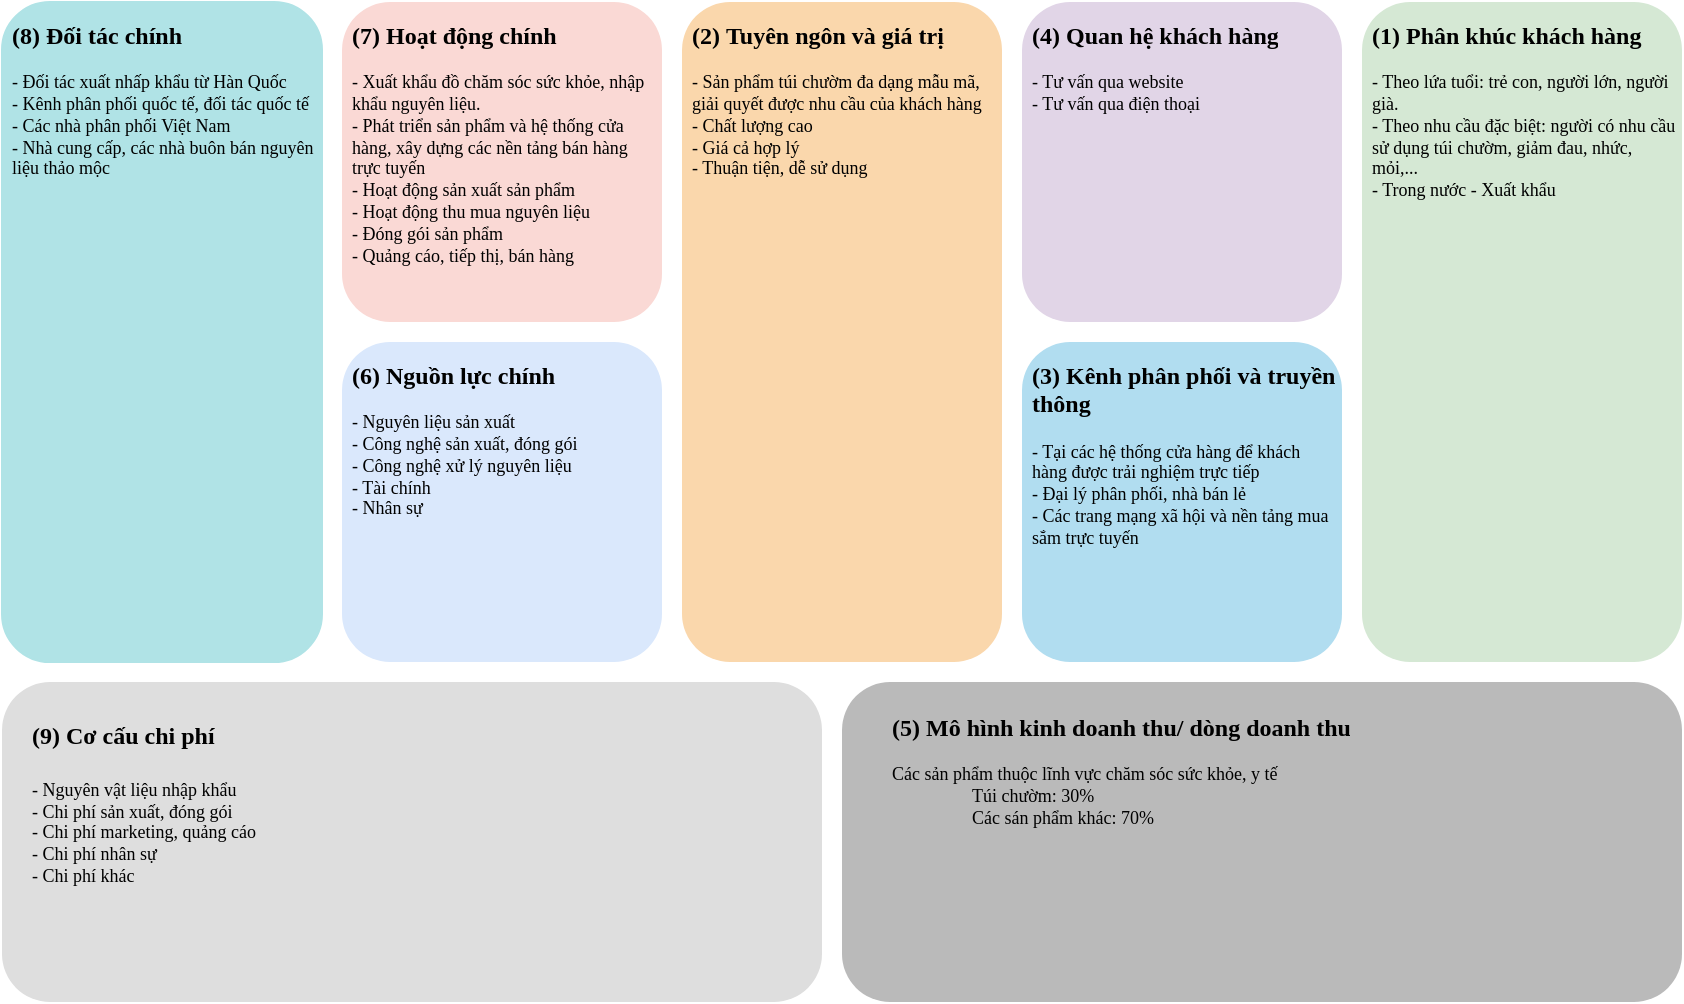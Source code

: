<mxfile version="22.1.18" type="github">
  <diagram name="Trang-1" id="ue-PVzVK6_c3LgEE7neb">
    <mxGraphModel dx="746" dy="459" grid="1" gridSize="10" guides="1" tooltips="1" connect="1" arrows="1" fold="1" page="1" pageScale="1" pageWidth="1654" pageHeight="2336" math="0" shadow="0">
      <root>
        <mxCell id="0" />
        <mxCell id="1" parent="0" />
        <mxCell id="c03SfvyZEpFK4PKsJmks-2" value="" style="rounded=1;whiteSpace=wrap;html=1;fillColor=#b0e3e6;strokeColor=#b0e3e6;align=left;" vertex="1" parent="1">
          <mxGeometry x="80" y="80" width="160" height="330" as="geometry" />
        </mxCell>
        <mxCell id="c03SfvyZEpFK4PKsJmks-7" value="&lt;b style=&quot;&quot;&gt;&lt;font style=&quot;font-size: 12px;&quot;&gt;(8) Đối tác chính&lt;br&gt;&lt;/font&gt;&lt;/b&gt;&lt;br style=&quot;font-size: 9px;&quot;&gt;- Đối tác xuất nhấp khẩu từ Hàn Quốc&lt;br style=&quot;font-size: 9px;&quot;&gt;- Kênh phân phối quốc tế, đối tác quốc tế&lt;br style=&quot;font-size: 9px;&quot;&gt;- Các nhà phân phối Việt Nam&lt;br style=&quot;font-size: 9px;&quot;&gt;- Nhà cung cấp, các nhà buôn bán nguyên liệu thảo mộc&lt;br style=&quot;font-size: 9px;&quot;&gt;&lt;br style=&quot;font-size: 9px;&quot;&gt;&lt;br style=&quot;font-size: 9px;&quot;&gt;&lt;br style=&quot;font-size: 9px;&quot;&gt;&lt;br style=&quot;font-size: 9px;&quot;&gt;&lt;br style=&quot;font-size: 9px;&quot;&gt;&lt;br style=&quot;font-size: 9px;&quot;&gt;&lt;br style=&quot;font-size: 9px;&quot;&gt;&lt;br style=&quot;font-size: 9px;&quot;&gt;&lt;br style=&quot;font-size: 9px;&quot;&gt;" style="text;html=1;strokeColor=none;fillColor=none;spacing=5;spacingTop=-20;whiteSpace=wrap;overflow=hidden;rounded=0;fontFamily=Times New Roman;fontSize=9;" vertex="1" parent="1">
          <mxGeometry x="80" y="100" width="160" height="120" as="geometry" />
        </mxCell>
        <mxCell id="c03SfvyZEpFK4PKsJmks-8" value="" style="rounded=1;whiteSpace=wrap;html=1;fillColor=#fad9d5;strokeColor=none;align=left;" vertex="1" parent="1">
          <mxGeometry x="250" y="80" width="160" height="160" as="geometry" />
        </mxCell>
        <mxCell id="c03SfvyZEpFK4PKsJmks-9" value="" style="rounded=1;whiteSpace=wrap;html=1;fillColor=#dae8fc;strokeColor=none;align=left;gradientDirection=south;" vertex="1" parent="1">
          <mxGeometry x="250" y="250" width="160" height="160" as="geometry" />
        </mxCell>
        <mxCell id="c03SfvyZEpFK4PKsJmks-12" value="" style="rounded=1;whiteSpace=wrap;html=1;fillColor=#fad7ac;strokeColor=none;align=left;" vertex="1" parent="1">
          <mxGeometry x="420" y="80" width="160" height="330" as="geometry" />
        </mxCell>
        <mxCell id="c03SfvyZEpFK4PKsJmks-14" value="" style="rounded=1;whiteSpace=wrap;html=1;fillColor=#e1d5e7;strokeColor=none;align=left;" vertex="1" parent="1">
          <mxGeometry x="590" y="80" width="160" height="160" as="geometry" />
        </mxCell>
        <mxCell id="c03SfvyZEpFK4PKsJmks-15" value="" style="rounded=1;whiteSpace=wrap;html=1;fillColor=#b1ddf0;strokeColor=none;align=left;" vertex="1" parent="1">
          <mxGeometry x="590" y="250" width="160" height="160" as="geometry" />
        </mxCell>
        <mxCell id="c03SfvyZEpFK4PKsJmks-16" value="" style="rounded=1;whiteSpace=wrap;html=1;fillColor=#d5e8d4;strokeColor=none;align=left;" vertex="1" parent="1">
          <mxGeometry x="760" y="80" width="160" height="330" as="geometry" />
        </mxCell>
        <mxCell id="c03SfvyZEpFK4PKsJmks-20" value="" style="rounded=1;whiteSpace=wrap;html=1;fillColor=#DEDEDE;strokeColor=none;align=left;gradientDirection=south;fontColor=#333333;" vertex="1" parent="1">
          <mxGeometry x="80" y="420" width="410" height="160" as="geometry" />
        </mxCell>
        <mxCell id="c03SfvyZEpFK4PKsJmks-21" value="" style="rounded=1;whiteSpace=wrap;html=1;fillColor=#BABABA;strokeColor=none;align=left;gradientDirection=south;fontColor=#ffffff;" vertex="1" parent="1">
          <mxGeometry x="500" y="420" width="420" height="160" as="geometry" />
        </mxCell>
        <mxCell id="c03SfvyZEpFK4PKsJmks-22" value="&lt;b style=&quot;font-size: 12px;&quot;&gt;(9) Cơ cấu chi phí&lt;br&gt;&lt;br style=&quot;&quot;&gt;&lt;/b&gt;&lt;span style=&quot;background-color: initial; font-size: 9px;&quot;&gt;- Nguyên vật liệu nhập khẩu&lt;br style=&quot;font-size: 9px;&quot;&gt;&lt;/span&gt;&lt;span style=&quot;background-color: initial; font-size: 9px;&quot;&gt;- Chi phí sản xuất, đóng gói&lt;br style=&quot;font-size: 9px;&quot;&gt;&lt;/span&gt;&lt;span style=&quot;background-color: initial; font-size: 9px;&quot;&gt;- Chi phí marketing, quảng cáo&lt;br style=&quot;font-size: 9px;&quot;&gt;&lt;/span&gt;&lt;span style=&quot;background-color: initial; font-size: 9px;&quot;&gt;- Chi phí nhân sự&lt;br style=&quot;font-size: 9px;&quot;&gt;&lt;/span&gt;&lt;span style=&quot;background-color: initial; font-size: 9px;&quot;&gt;- Chi phí khác&lt;/span&gt;&lt;span style=&quot;background-color: initial; font-size: 9px;&quot;&gt;&lt;br style=&quot;font-size: 9px;&quot;&gt;&lt;/span&gt;&lt;p role=&quot;presentation&quot; class=&quot;MsoNormal&quot; style=&quot;font-size: 9px;&quot;&gt;&lt;/p&gt;" style="text;html=1;strokeColor=none;fillColor=none;spacing=5;spacingTop=-20;whiteSpace=wrap;overflow=hidden;rounded=0;fontFamily=Times New Roman;fontSize=9;" vertex="1" parent="1">
          <mxGeometry x="90" y="450" width="400" height="120" as="geometry" />
        </mxCell>
        <mxCell id="c03SfvyZEpFK4PKsJmks-23" value="&lt;h1 style=&quot;font-size: 9px;&quot;&gt;&lt;/h1&gt;&lt;b style=&quot;font-size: 12px;&quot;&gt;&lt;span style=&quot;&quot;&gt;(5)&amp;nbsp;&lt;/span&gt;Mô hình kinh doanh thu/ dòng doanh thu&lt;/b&gt;&lt;br style=&quot;font-size: 9px;&quot;&gt;&lt;span style=&quot;background-color: initial; font-size: 9px;&quot;&gt;&lt;br style=&quot;font-size: 9px;&quot;&gt;Các sản phẩm thuộc lĩnh vực chăm sóc sức khỏe, y tế&lt;br style=&quot;font-size: 9px;&quot;&gt;&lt;/span&gt;&lt;blockquote style=&quot;margin: 0px 0px 0px 40px; border: none; padding: 0px; font-size: 9px;&quot;&gt;&lt;span style=&quot;background-color: initial; font-size: 9px;&quot;&gt;Túi chườm: 30%&lt;/span&gt;&lt;/blockquote&gt;&lt;blockquote style=&quot;margin: 0px 0px 0px 40px; border: none; padding: 0px; font-size: 9px;&quot;&gt;&lt;span style=&quot;background-color: initial; font-size: 9px;&quot;&gt;Các sán phẩm khác: 70%&lt;/span&gt;&lt;/blockquote&gt;&lt;p role=&quot;presentation&quot; class=&quot;MsoNormal&quot; style=&quot;font-size: 9px;&quot;&gt;&lt;/p&gt;&lt;p role=&quot;presentation&quot; class=&quot;MsoNormal&quot; style=&quot;font-size: 9px;&quot;&gt;&lt;/p&gt;&lt;p role=&quot;presentation&quot; class=&quot;MsoNormal&quot; style=&quot;font-size: 9px;&quot;&gt;&lt;/p&gt;&lt;p style=&quot;font-size: 9px;&quot;&gt;&lt;br style=&quot;font-size: 9px;&quot;&gt;&lt;br style=&quot;font-size: 9px;&quot;&gt;&lt;br style=&quot;font-size: 9px;&quot;&gt;&lt;br style=&quot;font-size: 9px;&quot;&gt;&lt;br style=&quot;font-size: 9px;&quot;&gt;&lt;br style=&quot;font-size: 9px;&quot;&gt;&lt;br style=&quot;font-size: 9px;&quot;&gt;&lt;br style=&quot;font-size: 9px;&quot;&gt;&lt;span style=&quot;text-decoration-skip-ink: none; font-size: 9px;&quot;&gt;&lt;/span&gt;&lt;/p&gt;&lt;p role=&quot;presentation&quot; class=&quot;MsoNormal&quot; style=&quot;font-size: 9px;&quot;&gt;&lt;/p&gt;" style="text;html=1;strokeColor=none;fillColor=none;spacing=5;spacingTop=-20;whiteSpace=wrap;overflow=hidden;rounded=0;fontSize=9;fontFamily=Times New Roman;" vertex="1" parent="1">
          <mxGeometry x="520" y="440" width="400" height="120" as="geometry" />
        </mxCell>
        <mxCell id="c03SfvyZEpFK4PKsJmks-27" value="&lt;b&gt;&lt;font style=&quot;font-size: 12px;&quot;&gt;(7)&amp;nbsp;Hoạt động chính&lt;br&gt;&lt;/font&gt;&lt;/b&gt;&lt;br style=&quot;font-size: 9px;&quot;&gt;- Xuất khẩu đồ chăm sóc sức khỏe, nhập khẩu nguyên liệu.&lt;br style=&quot;font-size: 9px;&quot;&gt;- Phát triển sản phẩm và hệ thống cửa hàng, xây dựng các nền tảng bán hàng trực tuyến&lt;br style=&quot;font-size: 9px;&quot;&gt;- Hoạt động sản xuất sản phẩm&amp;nbsp;&lt;br style=&quot;font-size: 9px;&quot;&gt;- Hoạt động thu mua nguyên liệu&amp;nbsp;&lt;br style=&quot;font-size: 9px;&quot;&gt;- Đóng gói sản phẩm&lt;br style=&quot;font-size: 9px;&quot;&gt;- Quảng cáo, tiếp thị, bán hàng" style="text;html=1;strokeColor=none;fillColor=none;spacing=5;spacingTop=-20;whiteSpace=wrap;overflow=hidden;rounded=0;fontSize=9;fontFamily=Times New Roman;" vertex="1" parent="1">
          <mxGeometry x="250" y="100" width="160" height="120" as="geometry" />
        </mxCell>
        <mxCell id="c03SfvyZEpFK4PKsJmks-28" value="&lt;b style=&quot;font-size: 12px;&quot;&gt;&lt;span style=&quot;&quot;&gt;&lt;font style=&quot;font-size: 12px;&quot;&gt;(6)&amp;nbsp;&lt;/font&gt;&lt;/span&gt;Nguồn lực chính&lt;br&gt;&lt;/b&gt;&lt;br style=&quot;font-size: 9px;&quot;&gt;&lt;span style=&quot;background-color: initial; font-size: 9px;&quot;&gt;- Nguyên liệu sản xuất&lt;br style=&quot;font-size: 9px;&quot;&gt;&lt;/span&gt;&lt;span style=&quot;background-color: initial; font-size: 9px;&quot;&gt;- Công nghệ sản xuất, đóng gói&lt;br style=&quot;font-size: 9px;&quot;&gt;&lt;/span&gt;&lt;span style=&quot;background-color: initial; font-size: 9px;&quot;&gt;- Công nghệ xử lý nguyên liệu&lt;br style=&quot;font-size: 9px;&quot;&gt;&lt;/span&gt;&lt;span style=&quot;background-color: initial; font-size: 9px;&quot;&gt;- Tài chính&amp;nbsp;&lt;br style=&quot;font-size: 9px;&quot;&gt;&lt;/span&gt;&lt;span style=&quot;background-color: initial; font-size: 9px;&quot;&gt;- Nhân sự&lt;/span&gt;&lt;span style=&quot;background-color: initial; font-size: 9px;&quot;&gt;&lt;br style=&quot;font-size: 9px;&quot;&gt;&lt;/span&gt;&lt;p role=&quot;presentation&quot; class=&quot;MsoNormal&quot; style=&quot;font-size: 9px;&quot;&gt;&lt;/p&gt;&lt;br style=&quot;font-size: 9px;&quot;&gt;&lt;br style=&quot;font-size: 9px;&quot;&gt;&lt;span style=&quot;text-decoration-skip-ink: none; font-size: 9px;&quot;&gt;&lt;/span&gt;" style="text;html=1;strokeColor=none;fillColor=none;spacing=5;spacingTop=-20;whiteSpace=wrap;overflow=hidden;rounded=0;fontSize=9;fontFamily=Times New Roman;" vertex="1" parent="1">
          <mxGeometry x="250" y="270" width="160" height="120" as="geometry" />
        </mxCell>
        <mxCell id="c03SfvyZEpFK4PKsJmks-29" value="&lt;b&gt;&lt;font style=&quot;font-size: 12px;&quot;&gt;(2)&amp;nbsp;Tuyên ngôn và giá trị&lt;br&gt;&lt;/font&gt;&lt;/b&gt;&lt;br style=&quot;font-size: 9px;&quot;&gt;&lt;span style=&quot;background-color: initial; font-size: 9px;&quot;&gt;- Sản phẩm túi chườm đa dạng mẫu mã, giải quyết được nhu cầu của khách hàng&lt;br style=&quot;font-size: 9px;&quot;&gt;&lt;/span&gt;&lt;span style=&quot;background-color: initial; font-size: 9px;&quot;&gt;- Chất lượng cao&lt;br style=&quot;font-size: 9px;&quot;&gt;&lt;/span&gt;&lt;span style=&quot;background-color: initial; font-size: 9px;&quot;&gt;- Giá cả hợp lý&lt;br style=&quot;font-size: 9px;&quot;&gt;&lt;/span&gt;&lt;span style=&quot;background-color: initial; font-size: 9px;&quot;&gt;- Thuận tiện, dễ sử dụng&lt;/span&gt;&lt;span style=&quot;background-color: initial; font-size: 9px;&quot;&gt;&lt;br style=&quot;font-size: 9px;&quot;&gt;&lt;/span&gt;&lt;p role=&quot;presentation&quot; class=&quot;MsoNormal&quot; style=&quot;font-size: 9px;&quot;&gt;&lt;/p&gt;&lt;br style=&quot;font-size: 9px;&quot;&gt;&lt;br style=&quot;font-size: 9px;&quot;&gt;&lt;span style=&quot;text-decoration-skip-ink: none; font-size: 9px;&quot;&gt;&lt;/span&gt;" style="text;html=1;strokeColor=none;fillColor=none;spacing=5;spacingTop=-20;whiteSpace=wrap;overflow=hidden;rounded=0;fontFamily=Times New Roman;fontSize=9;" vertex="1" parent="1">
          <mxGeometry x="420" y="100" width="160" height="150" as="geometry" />
        </mxCell>
        <mxCell id="c03SfvyZEpFK4PKsJmks-30" value="&lt;b style=&quot;font-size: 12px;&quot;&gt;&lt;span style=&quot;&quot;&gt;&lt;font style=&quot;font-size: 12px;&quot;&gt;(3)&amp;nbsp;&lt;/font&gt;&lt;/span&gt;Kênh phân phối và truyền thông&lt;br&gt;&lt;/b&gt;&lt;br style=&quot;font-size: 9px;&quot;&gt;&lt;span style=&quot;background-color: initial; font-size: 9px;&quot;&gt;- Tại các hệ thống cửa hàng để khách hàng được trải nghiệm trực tiếp&lt;br style=&quot;font-size: 9px;&quot;&gt;&lt;/span&gt;&lt;span style=&quot;background-color: initial; font-size: 9px;&quot;&gt;- Đại lý&amp;nbsp;&lt;/span&gt;&lt;span style=&quot;background-color: initial; font-size: 9px;&quot;&gt;phân phối, nhà bán lẻ&lt;br style=&quot;font-size: 9px;&quot;&gt;&lt;/span&gt;&lt;span style=&quot;background-color: initial; font-size: 9px;&quot;&gt;- Các&amp;nbsp;&lt;/span&gt;&lt;span style=&quot;background-color: initial; font-size: 9px;&quot;&gt;trang mạng xã hội và nền tảng mua sắm trực tuyến&lt;/span&gt;&lt;span style=&quot;background-color: initial; font-size: 9px;&quot;&gt;&lt;br style=&quot;font-size: 9px;&quot;&gt;&lt;/span&gt;&lt;br style=&quot;font-size: 9px;&quot;&gt;&lt;br style=&quot;font-size: 9px;&quot;&gt;&lt;span style=&quot;text-decoration-skip-ink: none; font-size: 9px;&quot;&gt;&lt;/span&gt;&lt;br style=&quot;font-size: 9px;&quot;&gt;&lt;span style=&quot;text-decoration-skip-ink: none; font-size: 9px;&quot;&gt;&lt;/span&gt;" style="text;html=1;strokeColor=none;fillColor=none;spacing=5;spacingTop=-20;whiteSpace=wrap;overflow=hidden;rounded=0;fontFamily=Times New Roman;fontSize=9;" vertex="1" parent="1">
          <mxGeometry x="590" y="270" width="160" height="150" as="geometry" />
        </mxCell>
        <mxCell id="c03SfvyZEpFK4PKsJmks-31" value="&lt;b style=&quot;font-size: 12px;&quot;&gt;&lt;span style=&quot;&quot;&gt;&lt;span style=&quot;&quot;&gt;&lt;font style=&quot;font-size: 12px;&quot;&gt;(4)&amp;nbsp;&lt;/font&gt;&lt;/span&gt;&lt;/span&gt;Quan hệ khách hàng&lt;br&gt;&lt;/b&gt;&lt;br style=&quot;font-size: 9px;&quot;&gt;&lt;span style=&quot;background-color: initial; font-size: 9px;&quot;&gt;- Tư vấn qua website&lt;/span&gt;&lt;br style=&quot;font-size: 9px;&quot;&gt;&lt;span style=&quot;background-color: initial; font-size: 9px;&quot;&gt;- Tư vấn&amp;nbsp;&lt;/span&gt;&lt;span style=&quot;background-color: initial; font-size: 9px;&quot;&gt;qua điện thoại&lt;/span&gt;&lt;span style=&quot;background-color: initial; font-size: 9px;&quot;&gt;&lt;br style=&quot;font-size: 9px;&quot;&gt;&lt;/span&gt;&lt;br style=&quot;font-size: 9px;&quot;&gt;&lt;br style=&quot;font-size: 9px;&quot;&gt;&lt;span style=&quot;text-decoration-skip-ink: none; font-size: 9px;&quot;&gt;&lt;/span&gt;&lt;br style=&quot;font-size: 9px;&quot;&gt;&lt;span style=&quot;text-decoration-skip-ink: none; font-size: 9px;&quot;&gt;&lt;/span&gt;&lt;br style=&quot;font-size: 9px;&quot;&gt;&lt;span style=&quot;text-decoration-skip-ink: none; font-size: 9px;&quot;&gt;&lt;/span&gt;" style="text;html=1;strokeColor=none;fillColor=none;spacing=5;spacingTop=-20;whiteSpace=wrap;overflow=hidden;rounded=0;fontFamily=Times New Roman;fontSize=9;" vertex="1" parent="1">
          <mxGeometry x="590" y="100" width="160" height="150" as="geometry" />
        </mxCell>
        <mxCell id="c03SfvyZEpFK4PKsJmks-32" value="&lt;b style=&quot;font-size: 12px;&quot;&gt;&lt;span style=&quot;&quot;&gt;&lt;span style=&quot;&quot;&gt;&lt;span style=&quot;&quot;&gt;&lt;font style=&quot;font-size: 12px;&quot;&gt;(1)&amp;nbsp;&lt;/font&gt;&lt;/span&gt;&lt;/span&gt;&lt;/span&gt;Phân khúc khách hàng&lt;br&gt;&lt;/b&gt;&lt;br&gt;&lt;span style=&quot;background-color: initial;&quot;&gt;- Theo lứa tuổi: trẻ con, người lớn, người già.&lt;br&gt;&lt;/span&gt;&lt;span style=&quot;background-color: initial;&quot;&gt;- Theo nhu cầu đặc biệt: người có nhu cầu sử dụng túi chườm, giảm đau, nhức, mỏi,...&lt;br&gt;&lt;/span&gt;&lt;span style=&quot;background-color: initial;&quot;&gt;- Trong nước - Xuất khẩu&lt;/span&gt;&lt;span style=&quot;background-color: initial;&quot;&gt;&lt;br&gt;&lt;/span&gt;&lt;p role=&quot;presentation&quot; class=&quot;MsoNormal&quot;&gt;&lt;/p&gt;&lt;br&gt;&lt;br&gt;&lt;span style=&quot;text-decoration-skip-ink: none;&quot;&gt;&lt;/span&gt;&lt;br style=&quot;font-size: 9px;&quot;&gt;&lt;br style=&quot;font-size: 9px;&quot;&gt;&lt;span style=&quot;text-decoration-skip-ink: none; font-size: 9px;&quot;&gt;&lt;/span&gt;&lt;br style=&quot;font-size: 9px;&quot;&gt;&lt;span style=&quot;text-decoration-skip-ink: none; font-size: 9px;&quot;&gt;&lt;/span&gt;&lt;br style=&quot;font-size: 9px;&quot;&gt;&lt;span style=&quot;text-decoration-skip-ink: none; font-size: 9px;&quot;&gt;&lt;/span&gt;" style="text;html=1;strokeColor=none;fillColor=none;spacing=5;spacingTop=-20;whiteSpace=wrap;overflow=hidden;rounded=0;fontFamily=Times New Roman;fontSize=9;" vertex="1" parent="1">
          <mxGeometry x="760" y="100" width="160" height="150" as="geometry" />
        </mxCell>
      </root>
    </mxGraphModel>
  </diagram>
</mxfile>
